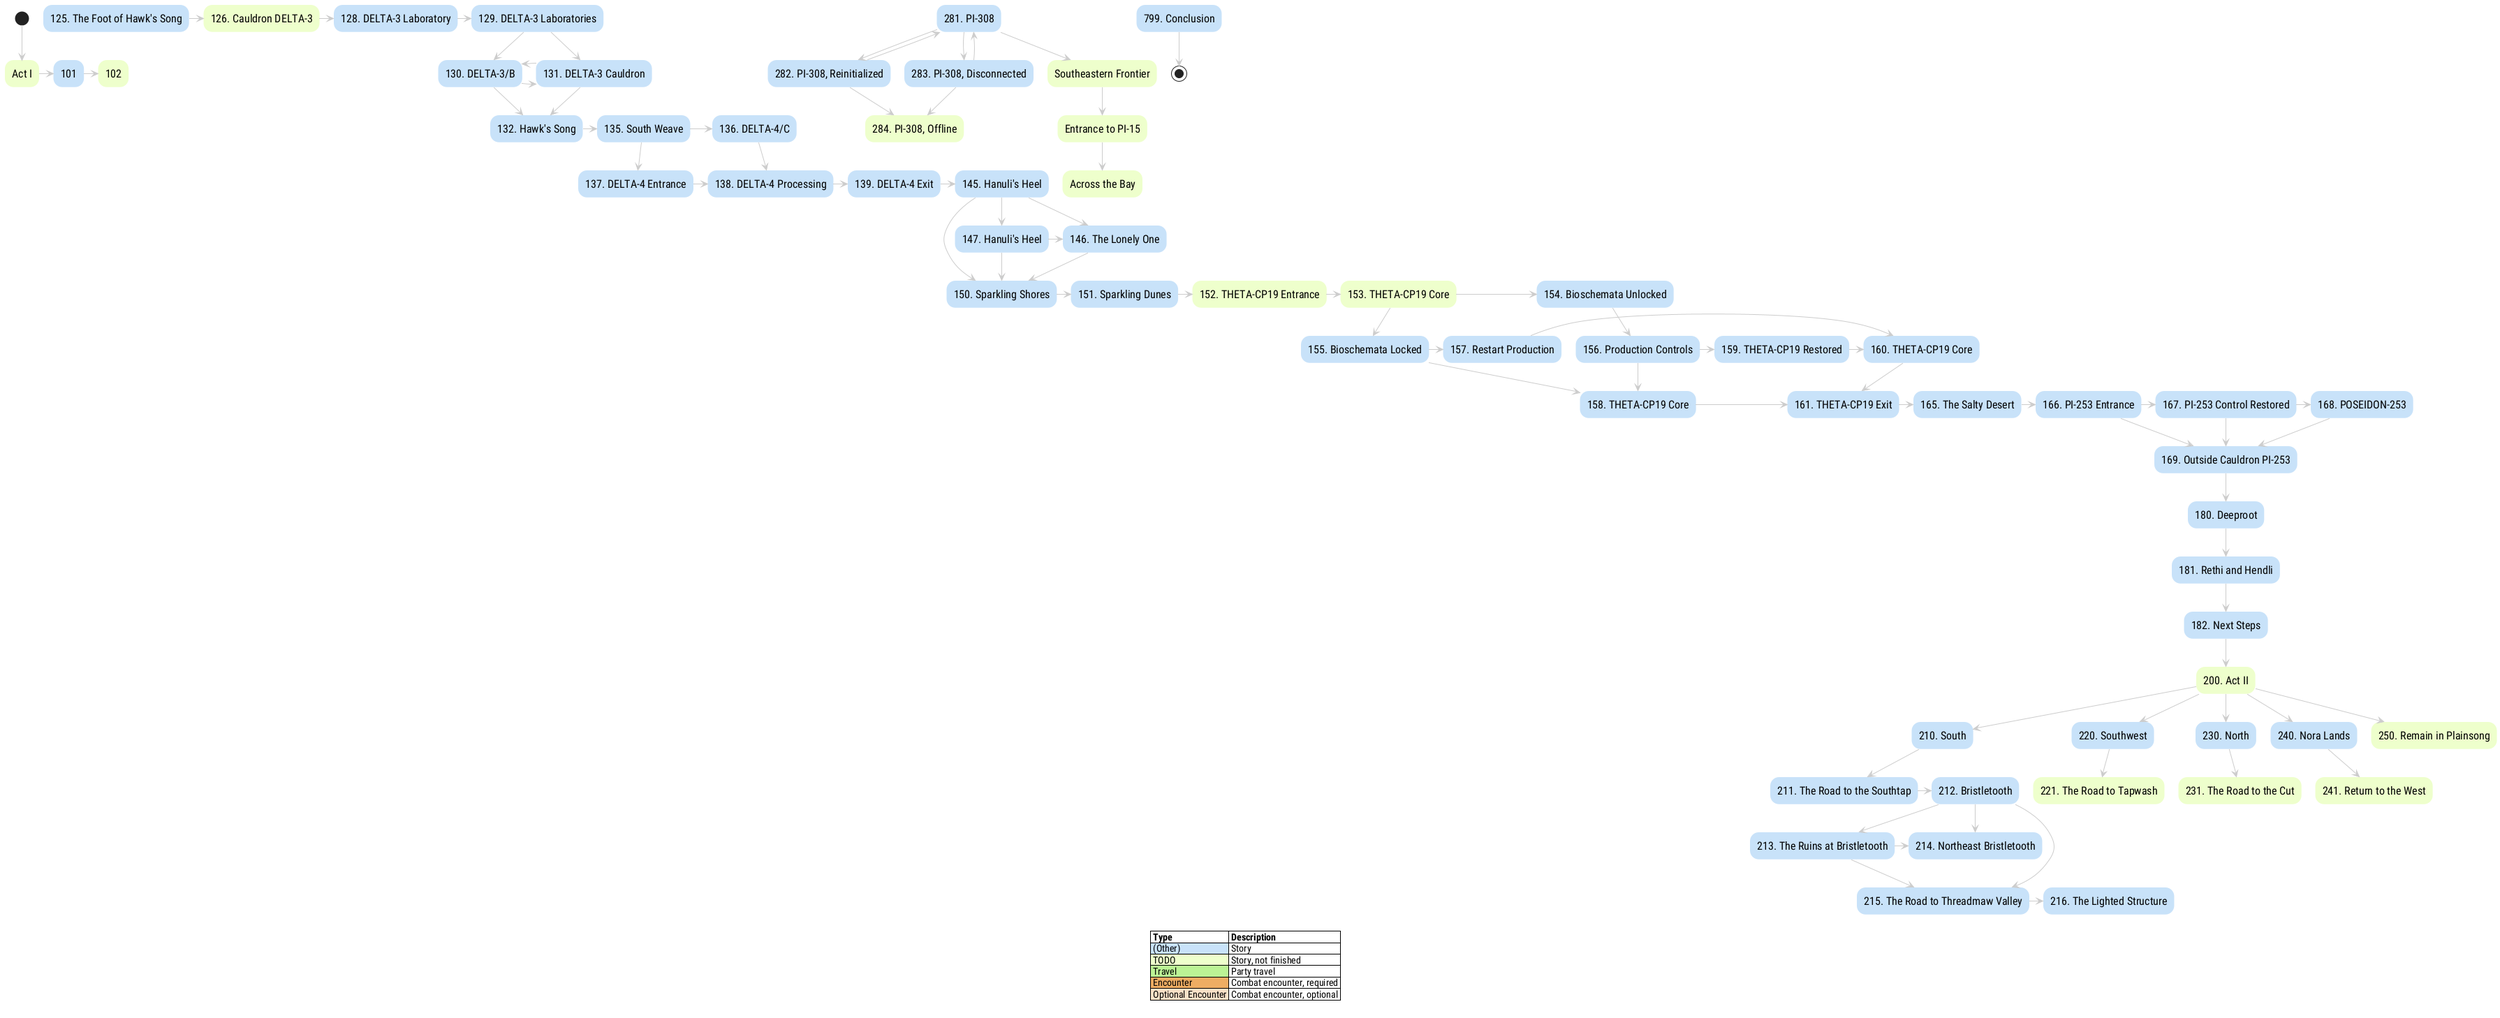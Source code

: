 @startuml

' title Connection Story Graph

skinparam {
	DefaultFontName Roboto Condensed
	DefaultFontSize 16
	shadowing false
	HyperlinkUnderline false
	HyperlinkColor #000000

	
	ArrowColor #cccccc
	BackgroundColor #ffffff
	
	ActivityBackgroundColor #C8E2F9
	ActivityBorderColor #C8E2F9

  ActivityBackgroundColor<<NotStarted>> #ffff99
  ActivityBorderColor<<NotStarted>> #ffff99
  ActivityBackgroundColor<<TODO>> #eeffcc
  ActivityBorderColor<<TODO>> #eeffcc
  ActivityBackgroundColor<<OptionalEncounter>> #F9E2C8
  ActivityBorderColor<<OptionalEncounter>> #F9E2C8
  ActivityBackgroundColor<<Encounter>> #EEAD63
  ActivityBorderColor<<Encounter>> #EEAD63
  ActivityBackgroundColor<<Travel>> #BBF395
  ActivityBorderColor<<Travel>> #BBF395
	LegendBackgroundColor transparent
	LegendBorderColor transparent
	LegendBorderThickness 0
}

(*) --> "[[100-chapter-1.html Act I]]" as e100 <<TODO>>
e100 -> "[[101-sigma-log.html 101]]" as e101 
e101 -> "[[102-deeper-into-sigma.html 102]]" as e102 <<TODO>>
"[[125-hawks-song.html 125. The Foot of Hawk's Song]]" as e125  -> "[[126-delta3.html 126. Cauldron DELTA-3]]" as e126 <<TODO>>
e126 -> "[[128-delta3-voice.html 128. DELTA-3 Laboratory]]" as e128 
e128 -> "[[129-delta3-door.html 129. DELTA-3 Laboratories]]" as e129 
e129 -> "[[130-delta3b.html 130. DELTA-3/B]]" as e130 
e129 --> "[[131-delta3-cauldron.html 131. DELTA-3 Cauldron]]" as e131 
e130 -> e131
e130 --> "[[132-delta3-exit.html 132. Hawk's Song]]" as e132 
e131 -> e130
e131 --> e132
e132 -> "[[135-south-weave.html 135. South Weave]]" as e135 
e135 -> "[[136-delta4c.html 136. DELTA-4/C]]" as e136 
e135 --> "[[137-delta4-entrance.html 137. DELTA-4 Entrance]]" as e137 
e136 -> "[[138-delta4-processing.html 138. DELTA-4 Processing]]" as e138 
e137 -> e138
e138 -> "[[139-delta4-exit.html 139. DELTA-4 Exit]]" as e139 
e139 -> "[[145-hanulis-heel.html 145. Hanuli's Heel]]" as e145 
e145 -> "[[146-lonely-one.html 146. The Lonely One]]" as e146 
e145 --> "[[147-hanulis-heel-cauldron.html 147. Hanuli's Heel]]" as e147 
e145 --> "[[150-sparkling-shores.html 150. Sparkling Shores]]" as e150 
e146 -> e150
e147 -> e146
e147 --> e150
e150 -> "[[151-sparkling-dunes.html 151. Sparkling Dunes]]" as e151 
e151 -> "[[152-theta-cp19-entrance.html 152. THETA-CP19 Entrance]]" as e152 <<TODO>>
e152 -> "[[153-theta-cp19-core.html 153. THETA-CP19 Core]]" as e153 <<TODO>>
e153 -> "[[154-unlocked-bioschemata.html 154. Bioschemata Unlocked]]" as e154 
e153 --> "[[155-locked-bioschemata.html 155. Bioschemata Locked]]" as e155 
e154 -> "[[156-unlocked-production.html 156. Production Controls]]" as e156 
e155 -> "[[157-locked-reset-restart.html 157. Restart Production]]" as e157 
e155 --> "[[158-locked-no-reset.html 158. THETA-CP19 Core]]" as e158 
e156 -> "[[159-unlocked-reset-restart.html 159. THETA-CP19 Restored]]" as e159 
e156 --> e158
e157 -> "[[160-artemis.html 160. THETA-CP19 Core]]" as e160 
e158 -> "[[161-theta-cp19-exit.html 161. THETA-CP19 Exit]]" as e161 
e159 -> e160
e160 -> e161
e161 -> "[[165-salty-desert.html 165. The Salty Desert]]" as e165 
e165 -> "[[166-pi253-entrance.html 166. PI-253 Entrance]]" as e166 
e166 -> "[[167-pi253-control.html 167. PI-253 Control Restored]]" as e167 
e166 --> "[[169-pi253-exit.html 169. Outside Cauldron PI-253]]" as e169 
e167 -> "[[168-pi253-poseidon.html 168. POSEIDON-253]]" as e168 
e167 --> e169
e168 --> e169
e169 --> "[[180-deeproot.html 180. Deeproot]]" as e180 
e180 --> "[[181-executors.html 181. Rethi and Hendli]]" as e181 
e181 --> "[[182-next-steps.html 182. Next Steps]]" as e182 
e182 --> "[[200-chapter-2.html 200. Act II]]" as e200 <<TODO>>
e200 --> "[[210-gulf-coast.html 210. South]]" as e210 
e200 --> "[[220-tenakth-lands.html 220. Southwest]]" as e220 
e200 --> "[[230-banuk-lands.html 230. North]]" as e230 
e200 --> "[[240-west.html 240. Nora Lands]]" as e240 
e200 --> "[[250-plainsong.html 250. Remain in Plainsong]]" as e250 <<TODO>>
e210 --> "[[211-road-to-southtap.html 211. The Road to the Southtap]]" as e211 
e211 -> "[[212-bristletooth.html 212. Bristletooth]]" as e212 
e212 --> "[[213-bristletooth-ruins.html 213. The Ruins at Bristletooth]]" as e213 
e212 --> "[[214-bristletooth-snapmaws.html 214. Northeast Bristletooth]]" as e214 
e212 --> "[[215-threadmaw-valley.html 215. The Road to Threadmaw Valley]]" as e215 
e213 -> e214
e213 --> e215
e215 -> "[[216-lighted-structure.html 216. The Lighted Structure]]" as e216 
e220 --> "[[221-to-tapwash.html 221. The Road to Tapwash]]" as e221 <<TODO>>
e230 --> "[[231-to-the-cut.html 231. The Road to the Cut]]" as e231 <<TODO>>
e240 --> "[[241-return-to-the-sacred-lands.html 241. Return to the West]]" as e241 <<TODO>>
"[[281-pi-308.html 281. PI-308]]" as e281  --> "[[282-pi-308-reinitialize.html 282. PI-308, Reinitialized]]" as e282 
e281 --> "[[283-pi-308-disable-controls.html 283. PI-308, Disconnected]]" as e283 
e281 --> "[[285-pi-308-exit.html Southeastern Frontier]]" as e285 <<TODO>>
e282 --> e281
e282 --> "[[284-pi-308-poseidon.html 284. PI-308, Offline]]" as e284 <<TODO>>
e283 --> e281
e283 --> e284
e285 --> "[[286-pi-15-entrance.html Entrance to PI-15]]" as e286 <<TODO>>
e286 --> "[[287-across-the-bay.html Across the Bay]]" as e287 <<TODO>>
"[[799-conclusion.html 799. Conclusion]]" as e799  --> (*)

legend
|= Type |= Description |
|<#C8E2F9> (Other) | Story |
|<#eeffcc> TODO | Story, not finished |
|<#BBF395> Travel | Party travel |
|<#EEAD63> Encounter | Combat encounter, required |
|<#F9E2C8> Optional Encounter | Combat encounter, optional |
endlegend


@enduml
